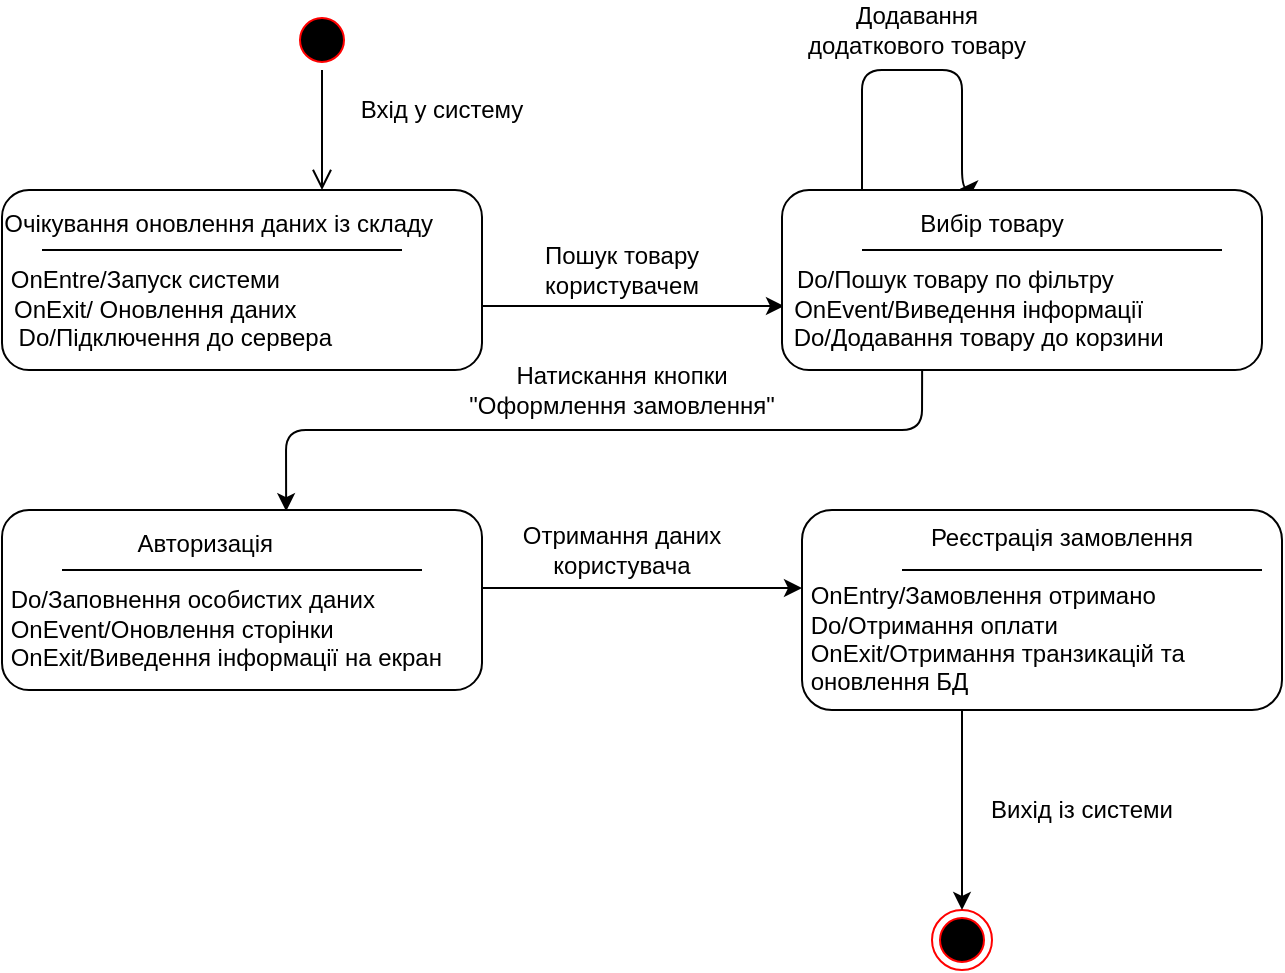 <mxfile version="13.8.1" type="github">
  <diagram name="Page-1" id="58cdce13-f638-feb5-8d6f-7d28b1aa9fa0">
    <mxGraphModel dx="861" dy="482" grid="1" gridSize="10" guides="1" tooltips="1" connect="1" arrows="1" fold="1" page="1" pageScale="1" pageWidth="1100" pageHeight="850" math="0" shadow="0" extFonts="Permanent Marker^https://fonts.googleapis.com/css?family=Permanent+Marker">
      <root>
        <mxCell id="0" />
        <mxCell id="1" parent="0" />
        <mxCell id="BLDWQXFy1HN2IzatCeG2-17" value="" style="ellipse;html=1;shape=startState;strokeColor=#FF0000;fillColor=#000000;" vertex="1" parent="1">
          <mxGeometry x="225" y="190" width="30" height="30" as="geometry" />
        </mxCell>
        <mxCell id="BLDWQXFy1HN2IzatCeG2-18" value="" style="edgeStyle=orthogonalEdgeStyle;html=1;verticalAlign=bottom;endArrow=open;endSize=8;" edge="1" source="BLDWQXFy1HN2IzatCeG2-17" parent="1">
          <mxGeometry relative="1" as="geometry">
            <mxPoint x="240" y="280" as="targetPoint" />
          </mxGeometry>
        </mxCell>
        <mxCell id="BLDWQXFy1HN2IzatCeG2-19" value="" style="ellipse;html=1;shape=endState;fillColor=#000000;strokeColor=#FF0000;" vertex="1" parent="1">
          <mxGeometry x="545" y="640" width="30" height="30" as="geometry" />
        </mxCell>
        <mxCell id="BLDWQXFy1HN2IzatCeG2-20" value="" style="endArrow=classic;html=1;entryX=0.5;entryY=0;entryDx=0;entryDy=0;" edge="1" parent="1" target="BLDWQXFy1HN2IzatCeG2-19">
          <mxGeometry width="50" height="50" relative="1" as="geometry">
            <mxPoint x="560" y="527" as="sourcePoint" />
            <mxPoint x="565" y="640" as="targetPoint" />
          </mxGeometry>
        </mxCell>
        <mxCell id="BLDWQXFy1HN2IzatCeG2-21" value="" style="endArrow=classic;html=1;" edge="1" parent="1">
          <mxGeometry width="50" height="50" relative="1" as="geometry">
            <mxPoint x="320" y="338" as="sourcePoint" />
            <mxPoint x="471" y="338" as="targetPoint" />
          </mxGeometry>
        </mxCell>
        <mxCell id="BLDWQXFy1HN2IzatCeG2-27" value="" style="endArrow=classic;html=1;exitX=0.438;exitY=1.154;exitDx=0;exitDy=0;exitPerimeter=0;entryX=0.388;entryY=0.012;entryDx=0;entryDy=0;entryPerimeter=0;" edge="1" parent="1">
          <mxGeometry width="50" height="50" relative="1" as="geometry">
            <mxPoint x="540.08" y="362.004" as="sourcePoint" />
            <mxPoint x="222.08" y="440.624" as="targetPoint" />
            <Array as="points">
              <mxPoint x="540" y="400" />
              <mxPoint x="222" y="400" />
            </Array>
          </mxGeometry>
        </mxCell>
        <mxCell id="BLDWQXFy1HN2IzatCeG2-28" value="" style="endArrow=classic;html=1;exitX=1;exitY=0.5;exitDx=0;exitDy=0;entryX=0;entryY=0.5;entryDx=0;entryDy=0;" edge="1" parent="1">
          <mxGeometry width="50" height="50" relative="1" as="geometry">
            <mxPoint x="320" y="479" as="sourcePoint" />
            <mxPoint x="480" y="479" as="targetPoint" />
          </mxGeometry>
        </mxCell>
        <mxCell id="BLDWQXFy1HN2IzatCeG2-29" value="" style="edgeStyle=segmentEdgeStyle;endArrow=classic;html=1;entryX=0.556;entryY=-0.012;entryDx=0;entryDy=0;entryPerimeter=0;" edge="1" parent="1">
          <mxGeometry width="50" height="50" relative="1" as="geometry">
            <mxPoint x="510" y="280" as="sourcePoint" />
            <mxPoint x="558.96" y="279.376" as="targetPoint" />
            <Array as="points">
              <mxPoint x="510" y="220" />
              <mxPoint x="560" y="220" />
            </Array>
          </mxGeometry>
        </mxCell>
        <mxCell id="BLDWQXFy1HN2IzatCeG2-30" value="Вхід у систему" style="text;html=1;strokeColor=none;fillColor=none;align=center;verticalAlign=middle;whiteSpace=wrap;rounded=0;sketch=0;" vertex="1" parent="1">
          <mxGeometry x="250" y="230" width="100" height="20" as="geometry" />
        </mxCell>
        <mxCell id="BLDWQXFy1HN2IzatCeG2-32" value="Очікування оновлення даних із складу&amp;nbsp; &amp;nbsp; &amp;nbsp; &amp;nbsp; &amp;nbsp; &amp;nbsp; &amp;nbsp; &amp;nbsp; &amp;nbsp; &amp;nbsp; &amp;nbsp; &amp;nbsp; &amp;nbsp; &amp;nbsp; &amp;nbsp; &amp;nbsp; &amp;nbsp; &amp;nbsp; &amp;nbsp; &amp;nbsp; &amp;nbsp; &amp;nbsp; &amp;nbsp; &amp;nbsp; &amp;nbsp; &amp;nbsp; &amp;nbsp; &amp;nbsp; &amp;nbsp; &amp;nbsp; &amp;nbsp; &amp;nbsp; &amp;nbsp; &amp;nbsp; &amp;nbsp; &amp;nbsp; &amp;nbsp; &amp;nbsp; &amp;nbsp; &amp;nbsp; OnEntre/Запуск системи&amp;nbsp; &amp;nbsp; &amp;nbsp; &amp;nbsp; &amp;nbsp; &amp;nbsp; &amp;nbsp; &amp;nbsp; &amp;nbsp; &amp;nbsp; &amp;nbsp; &amp;nbsp; &amp;nbsp; &amp;nbsp; &amp;nbsp; &amp;nbsp;OnExit/ Оновлення даних&amp;nbsp; &amp;nbsp; &amp;nbsp; &amp;nbsp; &amp;nbsp; &amp;nbsp; &amp;nbsp; &amp;nbsp; &amp;nbsp; &amp;nbsp; &amp;nbsp; &amp;nbsp; &amp;nbsp; &amp;nbsp; Do/Підключення до сервера&amp;nbsp; &amp;nbsp; &amp;nbsp; &amp;nbsp; &amp;nbsp; &amp;nbsp; &amp;nbsp; &amp;nbsp; &amp;nbsp; &amp;nbsp;&amp;nbsp;" style="rounded=1;whiteSpace=wrap;html=1;sketch=0;fontSize=12;align=center;" vertex="1" parent="1">
          <mxGeometry x="80" y="280" width="240" height="90" as="geometry" />
        </mxCell>
        <mxCell id="BLDWQXFy1HN2IzatCeG2-37" value="Пошук товару користувачем" style="text;html=1;strokeColor=none;fillColor=none;align=center;verticalAlign=middle;whiteSpace=wrap;rounded=0;sketch=0;" vertex="1" parent="1">
          <mxGeometry x="320" y="310" width="140" height="20" as="geometry" />
        </mxCell>
        <mxCell id="BLDWQXFy1HN2IzatCeG2-38" value="Натискання кнопки &quot;Оформлення замовлення&quot;" style="text;html=1;strokeColor=none;fillColor=none;align=center;verticalAlign=middle;whiteSpace=wrap;rounded=0;sketch=0;" vertex="1" parent="1">
          <mxGeometry x="305" y="370" width="170" height="20" as="geometry" />
        </mxCell>
        <mxCell id="BLDWQXFy1HN2IzatCeG2-39" value="Додавання додаткового товару" style="text;html=1;strokeColor=none;fillColor=none;align=center;verticalAlign=middle;whiteSpace=wrap;rounded=0;sketch=0;" vertex="1" parent="1">
          <mxGeometry x="475" y="190" width="125" height="20" as="geometry" />
        </mxCell>
        <mxCell id="BLDWQXFy1HN2IzatCeG2-40" value="Отримання даних користувача" style="text;html=1;strokeColor=none;fillColor=none;align=center;verticalAlign=middle;whiteSpace=wrap;rounded=0;sketch=0;" vertex="1" parent="1">
          <mxGeometry x="320" y="450" width="140" height="20" as="geometry" />
        </mxCell>
        <mxCell id="BLDWQXFy1HN2IzatCeG2-41" value="Вихід із системи" style="text;html=1;strokeColor=none;fillColor=none;align=center;verticalAlign=middle;whiteSpace=wrap;rounded=0;sketch=0;" vertex="1" parent="1">
          <mxGeometry x="560" y="580" width="120" height="20" as="geometry" />
        </mxCell>
        <mxCell id="BLDWQXFy1HN2IzatCeG2-43" value="" style="endArrow=none;html=1;" edge="1" parent="1" source="BLDWQXFy1HN2IzatCeG2-45">
          <mxGeometry width="50" height="50" relative="1" as="geometry">
            <mxPoint x="520" y="309" as="sourcePoint" />
            <mxPoint x="670" y="309" as="targetPoint" />
          </mxGeometry>
        </mxCell>
        <mxCell id="BLDWQXFy1HN2IzatCeG2-44" value="" style="endArrow=none;html=1;" edge="1" parent="1">
          <mxGeometry width="50" height="50" relative="1" as="geometry">
            <mxPoint x="100" y="310" as="sourcePoint" />
            <mxPoint x="280" y="310" as="targetPoint" />
          </mxGeometry>
        </mxCell>
        <mxCell id="BLDWQXFy1HN2IzatCeG2-45" value="&lt;div&gt;&lt;span&gt;&amp;nbsp; &amp;nbsp; &amp;nbsp; &amp;nbsp; &amp;nbsp; &amp;nbsp; &amp;nbsp; &amp;nbsp; &amp;nbsp; &amp;nbsp; &amp;nbsp; &amp;nbsp; &amp;nbsp; &amp;nbsp; &amp;nbsp; &amp;nbsp; &amp;nbsp; &amp;nbsp; &amp;nbsp; &amp;nbsp; &amp;nbsp; &amp;nbsp; &amp;nbsp; &amp;nbsp; &amp;nbsp; &amp;nbsp; &amp;nbsp; &amp;nbsp; &amp;nbsp; &amp;nbsp; &amp;nbsp; &amp;nbsp; &amp;nbsp; &amp;nbsp; &amp;nbsp; &amp;nbsp; &amp;nbsp; &amp;nbsp; &amp;nbsp; &amp;nbsp; &amp;nbsp; &amp;nbsp; &amp;nbsp; &amp;nbsp; &amp;nbsp; &amp;nbsp; Вибір товару&amp;nbsp; &amp;nbsp; &amp;nbsp; &amp;nbsp; &amp;nbsp; &amp;nbsp; &amp;nbsp; &amp;nbsp; &amp;nbsp; &amp;nbsp; &amp;nbsp; &amp;nbsp; &amp;nbsp; &amp;nbsp; &amp;nbsp; &amp;nbsp; &amp;nbsp; &amp;nbsp; &amp;nbsp; &amp;nbsp; &amp;nbsp; &amp;nbsp; &amp;nbsp; &amp;nbsp; &amp;nbsp; &amp;nbsp; &amp;nbsp; &amp;nbsp; &amp;nbsp; &amp;nbsp; &amp;nbsp; &amp;nbsp; &amp;nbsp; &amp;nbsp; &amp;nbsp; &amp;nbsp; &amp;nbsp; &amp;nbsp; &amp;nbsp; &amp;nbsp; &amp;nbsp; &amp;nbsp; &amp;nbsp; &amp;nbsp; &amp;nbsp; &amp;nbsp; &amp;nbsp; &amp;nbsp; &amp;nbsp; &amp;nbsp; &amp;nbsp; &amp;nbsp;Do/Пошук товару по фільтру&amp;nbsp; &amp;nbsp; &amp;nbsp; &amp;nbsp; &amp;nbsp; &amp;nbsp; &amp;nbsp; &amp;nbsp; &amp;nbsp; &amp;nbsp; &amp;nbsp; &amp;nbsp;OnEvent/Виведення інформації&amp;nbsp; &amp;nbsp; &amp;nbsp; &amp;nbsp; &amp;nbsp; &amp;nbsp; &amp;nbsp; &amp;nbsp; &amp;nbsp; Do/Додавання товару до корзини&amp;nbsp; &amp;nbsp; &amp;nbsp; &amp;nbsp; &amp;nbsp; &amp;nbsp; &amp;nbsp; &amp;nbsp;&amp;nbsp;&lt;/span&gt;&lt;/div&gt;" style="rounded=1;whiteSpace=wrap;html=1;sketch=0;fontSize=12;align=center;" vertex="1" parent="1">
          <mxGeometry x="470" y="280" width="240" height="90" as="geometry" />
        </mxCell>
        <mxCell id="BLDWQXFy1HN2IzatCeG2-48" value="" style="endArrow=none;html=1;" edge="1" parent="1">
          <mxGeometry width="50" height="50" relative="1" as="geometry">
            <mxPoint x="510" y="310" as="sourcePoint" />
            <mxPoint x="690" y="310" as="targetPoint" />
          </mxGeometry>
        </mxCell>
        <mxCell id="BLDWQXFy1HN2IzatCeG2-49" value="&lt;div&gt;&lt;span&gt;&amp;nbsp; &amp;nbsp; &amp;nbsp; &amp;nbsp; &amp;nbsp; &amp;nbsp; &amp;nbsp; &amp;nbsp; &amp;nbsp; &amp;nbsp; &amp;nbsp; &amp;nbsp; &amp;nbsp; &amp;nbsp; &amp;nbsp; &amp;nbsp; &amp;nbsp; &amp;nbsp; &amp;nbsp; &amp;nbsp; &amp;nbsp; &amp;nbsp; &amp;nbsp; &amp;nbsp; &amp;nbsp; &amp;nbsp; &amp;nbsp; &amp;nbsp; &amp;nbsp; &amp;nbsp; &amp;nbsp; &amp;nbsp; &amp;nbsp; &amp;nbsp; &amp;nbsp; &amp;nbsp; &amp;nbsp; &amp;nbsp; &amp;nbsp; &amp;nbsp; &amp;nbsp; &amp;nbsp; &amp;nbsp; &amp;nbsp; &amp;nbsp; &amp;nbsp; Авторизація&amp;nbsp; &amp;nbsp; &amp;nbsp; &amp;nbsp; &amp;nbsp; &amp;nbsp; &amp;nbsp; &amp;nbsp; &amp;nbsp; &amp;nbsp; &amp;nbsp; &amp;nbsp; &amp;nbsp; &amp;nbsp; &amp;nbsp; &amp;nbsp; &amp;nbsp; &amp;nbsp; &amp;nbsp; &amp;nbsp; &amp;nbsp; &amp;nbsp; &amp;nbsp; &amp;nbsp; &amp;nbsp; &amp;nbsp; &amp;nbsp; &amp;nbsp; &amp;nbsp; &amp;nbsp; &amp;nbsp; &amp;nbsp; &amp;nbsp; &amp;nbsp; &amp;nbsp; &amp;nbsp; &amp;nbsp; &amp;nbsp; &amp;nbsp; &amp;nbsp; &amp;nbsp; &amp;nbsp; &amp;nbsp; &amp;nbsp; &amp;nbsp; &amp;nbsp; &amp;nbsp; &amp;nbsp;&lt;/span&gt;&lt;/div&gt;&lt;div style=&quot;text-align: left&quot;&gt;&lt;span&gt;&amp;nbsp;Do/Заповнення особистих даних&amp;nbsp; &amp;nbsp;OnEvent/Оновлення сторінки&amp;nbsp; &amp;nbsp; &amp;nbsp; &amp;nbsp; &amp;nbsp; &amp;nbsp; &amp;nbsp; &amp;nbsp; &amp;nbsp;OnExit/Виведення інформації на екран&amp;nbsp; &amp;nbsp; &amp;nbsp; &amp;nbsp; &amp;nbsp; &amp;nbsp; &amp;nbsp; &amp;nbsp;&amp;nbsp;&lt;/span&gt;&lt;br&gt;&lt;/div&gt;" style="rounded=1;whiteSpace=wrap;html=1;sketch=0;fontSize=12;align=center;" vertex="1" parent="1">
          <mxGeometry x="80" y="440" width="240" height="90" as="geometry" />
        </mxCell>
        <mxCell id="BLDWQXFy1HN2IzatCeG2-50" value="" style="endArrow=none;html=1;" edge="1" parent="1">
          <mxGeometry width="50" height="50" relative="1" as="geometry">
            <mxPoint x="110" y="470" as="sourcePoint" />
            <mxPoint x="290" y="470" as="targetPoint" />
          </mxGeometry>
        </mxCell>
        <mxCell id="BLDWQXFy1HN2IzatCeG2-51" value="&lt;div&gt;&lt;span&gt;&amp;nbsp; &amp;nbsp; &amp;nbsp; &amp;nbsp; &amp;nbsp; &amp;nbsp; &amp;nbsp; &amp;nbsp; &amp;nbsp; &amp;nbsp; &amp;nbsp; &amp;nbsp; &amp;nbsp; &amp;nbsp; &amp;nbsp; &amp;nbsp; &amp;nbsp; &amp;nbsp; &amp;nbsp; &amp;nbsp; &amp;nbsp; &amp;nbsp; &amp;nbsp; &amp;nbsp; &amp;nbsp; &amp;nbsp; &amp;nbsp; &amp;nbsp; &amp;nbsp; &amp;nbsp; &amp;nbsp; &amp;nbsp; &amp;nbsp; &amp;nbsp; &amp;nbsp; &amp;nbsp;&amp;nbsp;&lt;/span&gt;&lt;/div&gt;&lt;div&gt;&lt;span&gt;&lt;br&gt;&lt;/span&gt;&lt;/div&gt;&lt;div&gt;&lt;span&gt;&lt;br&gt;&lt;/span&gt;&lt;/div&gt;&lt;div&gt;&lt;span&gt;&amp;nbsp; &amp;nbsp; &amp;nbsp; &amp;nbsp; &amp;nbsp; &amp;nbsp; &amp;nbsp; &amp;nbsp; &amp;nbsp;&amp;nbsp;&lt;/span&gt;&lt;span&gt;&amp;nbsp;Реєстрація замовлення&amp;nbsp; &amp;nbsp; &amp;nbsp; &amp;nbsp; &amp;nbsp; &amp;nbsp; &amp;nbsp; &amp;nbsp; &amp;nbsp; &amp;nbsp; &amp;nbsp; &amp;nbsp; &amp;nbsp; &amp;nbsp; &amp;nbsp; &amp;nbsp; &amp;nbsp; &amp;nbsp; &amp;nbsp; &amp;nbsp; &amp;nbsp; &amp;nbsp; &amp;nbsp; &amp;nbsp; &amp;nbsp; &amp;nbsp; &amp;nbsp; &amp;nbsp; &amp;nbsp; &amp;nbsp; &amp;nbsp; &amp;nbsp; &amp;nbsp; &amp;nbsp; &amp;nbsp; &amp;nbsp; &amp;nbsp; &amp;nbsp; &amp;nbsp; &amp;nbsp; &amp;nbsp;&lt;/span&gt;&lt;/div&gt;&lt;div style=&quot;text-align: left&quot;&gt;&lt;span&gt;&amp;nbsp;OnEntry/Замовлення отримано&amp;nbsp; &amp;nbsp; &amp;nbsp; &amp;nbsp; &amp;nbsp; &amp;nbsp; &amp;nbsp; &amp;nbsp;Do/Отримання оплати&amp;nbsp; &amp;nbsp; &amp;nbsp; &amp;nbsp; &amp;nbsp; &amp;nbsp; &amp;nbsp; &amp;nbsp; &amp;nbsp; &amp;nbsp; &amp;nbsp; &amp;nbsp;OnExit/Отримання транзикацій та&amp;nbsp; &amp;nbsp; &amp;nbsp;оновлення БД&amp;nbsp; &amp;nbsp;&lt;/span&gt;&lt;/div&gt;&lt;div style=&quot;text-align: left&quot;&gt;&lt;span&gt;&amp;nbsp;&amp;nbsp; &amp;nbsp; &amp;nbsp; &amp;nbsp; &amp;nbsp; &amp;nbsp; &amp;nbsp; &amp;nbsp; &amp;nbsp; &amp;nbsp; &amp;nbsp; &amp;nbsp; &amp;nbsp; &amp;nbsp; &amp;nbsp; &amp;nbsp; &amp;nbsp; &amp;nbsp; &amp;nbsp; &amp;nbsp; &amp;nbsp; &amp;nbsp; &amp;nbsp; &amp;nbsp; &amp;nbsp; &amp;nbsp; &amp;nbsp; &amp;nbsp; &amp;nbsp; &amp;nbsp; &amp;nbsp; &amp;nbsp; &amp;nbsp; &amp;nbsp; &amp;nbsp; &amp;nbsp; &amp;nbsp; &amp;nbsp; &amp;nbsp; &amp;nbsp; &amp;nbsp; &amp;nbsp; &amp;nbsp; &amp;nbsp; &amp;nbsp; &amp;nbsp; &amp;nbsp; &amp;nbsp; &amp;nbsp; &amp;nbsp; &amp;nbsp; &amp;nbsp; &amp;nbsp; &amp;nbsp; &amp;nbsp; &amp;nbsp; &amp;nbsp; &amp;nbsp; &amp;nbsp; &amp;nbsp; &amp;nbsp; &amp;nbsp; &amp;nbsp; &amp;nbsp; &amp;nbsp; &amp;nbsp; &amp;nbsp; &amp;nbsp; &amp;nbsp; &amp;nbsp; &amp;nbsp; &amp;nbsp; &amp;nbsp; &amp;nbsp; &amp;nbsp; &amp;nbsp; &amp;nbsp; &amp;nbsp; &amp;nbsp; &amp;nbsp; &amp;nbsp; &amp;nbsp; &amp;nbsp;&amp;nbsp;&lt;/span&gt;&lt;/div&gt;&lt;div style=&quot;text-align: left&quot;&gt;&lt;span&gt;&amp;nbsp; &amp;nbsp; &amp;nbsp; &amp;nbsp; &amp;nbsp; &amp;nbsp; &amp;nbsp; &amp;nbsp;&amp;nbsp;&lt;/span&gt;&lt;br&gt;&lt;/div&gt;" style="rounded=1;whiteSpace=wrap;html=1;sketch=0;fontSize=12;align=center;" vertex="1" parent="1">
          <mxGeometry x="480" y="440" width="240" height="100" as="geometry" />
        </mxCell>
        <mxCell id="BLDWQXFy1HN2IzatCeG2-53" value="" style="endArrow=none;html=1;" edge="1" parent="1">
          <mxGeometry width="50" height="50" relative="1" as="geometry">
            <mxPoint x="530" y="470" as="sourcePoint" />
            <mxPoint x="710" y="470" as="targetPoint" />
          </mxGeometry>
        </mxCell>
      </root>
    </mxGraphModel>
  </diagram>
</mxfile>
